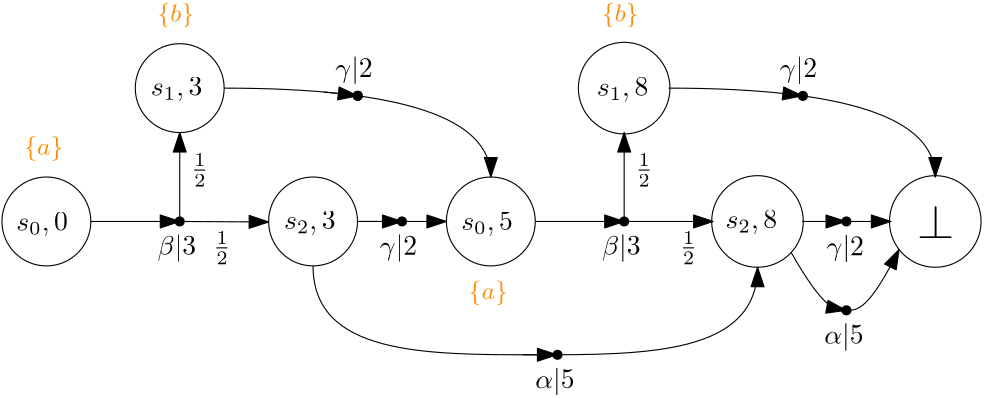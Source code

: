 <?xml version="1.0"?>
<!DOCTYPE ipe SYSTEM "ipe.dtd">
<ipe version="70206" creator="Ipe 7.2.6">
<info created="D:20161211221609" modified="D:20180308185043"/>
<ipestyle name="basic">
<symbol name="arrow/arc(spx)">
<path stroke="sym-stroke" fill="sym-stroke" pen="sym-pen">
0 0 m
-1 0.333 l
-1 -0.333 l
h
</path>
</symbol>
<symbol name="arrow/farc(spx)">
<path stroke="sym-stroke" fill="white" pen="sym-pen">
0 0 m
-1 0.333 l
-1 -0.333 l
h
</path>
</symbol>
<symbol name="arrow/ptarc(spx)">
<path stroke="sym-stroke" fill="sym-stroke" pen="sym-pen">
0 0 m
-1 0.333 l
-0.8 0 l
-1 -0.333 l
h
</path>
</symbol>
<symbol name="arrow/fptarc(spx)">
<path stroke="sym-stroke" fill="white" pen="sym-pen">
0 0 m
-1 0.333 l
-0.8 0 l
-1 -0.333 l
h
</path>
</symbol>
<symbol name="mark/circle(sx)" transformations="translations">
<path fill="sym-stroke">
0.6 0 0 0.6 0 0 e
0.4 0 0 0.4 0 0 e
</path>
</symbol>
<symbol name="mark/disk(sx)" transformations="translations">
<path fill="sym-stroke">
0.6 0 0 0.6 0 0 e
</path>
</symbol>
<symbol name="mark/fdisk(sfx)" transformations="translations">
<group>
<path fill="sym-fill">
0.5 0 0 0.5 0 0 e
</path>
<path fill="sym-stroke" fillrule="eofill">
0.6 0 0 0.6 0 0 e
0.4 0 0 0.4 0 0 e
</path>
</group>
</symbol>
<symbol name="mark/box(sx)" transformations="translations">
<path fill="sym-stroke" fillrule="eofill">
-0.6 -0.6 m
0.6 -0.6 l
0.6 0.6 l
-0.6 0.6 l
h
-0.4 -0.4 m
0.4 -0.4 l
0.4 0.4 l
-0.4 0.4 l
h
</path>
</symbol>
<symbol name="mark/square(sx)" transformations="translations">
<path fill="sym-stroke">
-0.6 -0.6 m
0.6 -0.6 l
0.6 0.6 l
-0.6 0.6 l
h
</path>
</symbol>
<symbol name="mark/fsquare(sfx)" transformations="translations">
<group>
<path fill="sym-fill">
-0.5 -0.5 m
0.5 -0.5 l
0.5 0.5 l
-0.5 0.5 l
h
</path>
<path fill="sym-stroke" fillrule="eofill">
-0.6 -0.6 m
0.6 -0.6 l
0.6 0.6 l
-0.6 0.6 l
h
-0.4 -0.4 m
0.4 -0.4 l
0.4 0.4 l
-0.4 0.4 l
h
</path>
</group>
</symbol>
<symbol name="mark/cross(sx)" transformations="translations">
<group>
<path fill="sym-stroke">
-0.43 -0.57 m
0.57 0.43 l
0.43 0.57 l
-0.57 -0.43 l
h
</path>
<path fill="sym-stroke">
-0.43 0.57 m
0.57 -0.43 l
0.43 -0.57 l
-0.57 0.43 l
h
</path>
</group>
</symbol>
<symbol name="arrow/fnormal(spx)">
<path stroke="sym-stroke" fill="white" pen="sym-pen">
0 0 m
-1 0.333 l
-1 -0.333 l
h
</path>
</symbol>
<symbol name="arrow/pointed(spx)">
<path stroke="sym-stroke" fill="sym-stroke" pen="sym-pen">
0 0 m
-1 0.333 l
-0.8 0 l
-1 -0.333 l
h
</path>
</symbol>
<symbol name="arrow/fpointed(spx)">
<path stroke="sym-stroke" fill="white" pen="sym-pen">
0 0 m
-1 0.333 l
-0.8 0 l
-1 -0.333 l
h
</path>
</symbol>
<symbol name="arrow/linear(spx)">
<path stroke="sym-stroke" pen="sym-pen">
-1 0.333 m
0 0 l
-1 -0.333 l
</path>
</symbol>
<symbol name="arrow/fdouble(spx)">
<path stroke="sym-stroke" fill="white" pen="sym-pen">
0 0 m
-1 0.333 l
-1 -0.333 l
h
-1 0 m
-2 0.333 l
-2 -0.333 l
h
</path>
</symbol>
<symbol name="arrow/double(spx)">
<path stroke="sym-stroke" fill="sym-stroke" pen="sym-pen">
0 0 m
-1 0.333 l
-1 -0.333 l
h
-1 0 m
-2 0.333 l
-2 -0.333 l
h
</path>
</symbol>
<pen name="heavier" value="0.8"/>
<pen name="fat" value="1.2"/>
<pen name="ultrafat" value="2"/>
<symbolsize name="large" value="5"/>
<symbolsize name="small" value="2"/>
<symbolsize name="tiny" value="1.1"/>
<arrowsize name="large" value="10"/>
<arrowsize name="small" value="5"/>
<arrowsize name="tiny" value="3"/>
<color name="red" value="1 0 0"/>
<color name="green" value="0 1 0"/>
<color name="blue" value="0 0 1"/>
<color name="yellow" value="1 1 0"/>
<color name="orange" value="1 0.647 0"/>
<color name="gold" value="1 0.843 0"/>
<color name="purple" value="0.627 0.125 0.941"/>
<color name="gray" value="0.745"/>
<color name="brown" value="0.647 0.165 0.165"/>
<color name="navy" value="0 0 0.502"/>
<color name="pink" value="1 0.753 0.796"/>
<color name="seagreen" value="0.18 0.545 0.341"/>
<color name="turquoise" value="0.251 0.878 0.816"/>
<color name="violet" value="0.933 0.51 0.933"/>
<color name="darkblue" value="0 0 0.545"/>
<color name="darkcyan" value="0 0.545 0.545"/>
<color name="darkgray" value="0.663"/>
<color name="darkgreen" value="0 0.392 0"/>
<color name="darkmagenta" value="0.545 0 0.545"/>
<color name="darkorange" value="1 0.549 0"/>
<color name="darkred" value="0.545 0 0"/>
<color name="lightblue" value="0.678 0.847 0.902"/>
<color name="lightcyan" value="0.878 1 1"/>
<color name="lightgray" value="0.827"/>
<color name="lightgreen" value="0.565 0.933 0.565"/>
<color name="lightyellow" value="1 1 0.878"/>
<dashstyle name="dashed" value="[4] 0"/>
<dashstyle name="dotted" value="[1 3] 0"/>
<dashstyle name="dash dotted" value="[4 2 1 2] 0"/>
<dashstyle name="dash dot dotted" value="[4 2 1 2 1 2] 0"/>
<textsize name="large" value="\large"/>
<textsize name="Large" value="\Large"/>
<textsize name="LARGE" value="\LARGE"/>
<textsize name="huge" value="\huge"/>
<textsize name="Huge" value="\Huge"/>
<textsize name="small" value="\small"/>
<textsize name="footnote" value="\footnotesize"/>
<textsize name="tiny" value="\tiny"/>
<textstyle name="center" begin="\begin{center}" end="\end{center}"/>
<textstyle name="itemize" begin="\begin{itemize}" end="\end{itemize}"/>
<textstyle name="item" begin="\begin{itemize}\item{}" end="\end{itemize}"/>
<gridsize name="4 pts" value="4"/>
<gridsize name="8 pts (~3 mm)" value="8"/>
<gridsize name="16 pts (~6 mm)" value="16"/>
<gridsize name="32 pts (~12 mm)" value="32"/>
<gridsize name="10 pts (~3.5 mm)" value="10"/>
<gridsize name="20 pts (~7 mm)" value="20"/>
<gridsize name="14 pts (~5 mm)" value="14"/>
<gridsize name="28 pts (~10 mm)" value="28"/>
<gridsize name="56 pts (~20 mm)" value="56"/>
<anglesize name="90 deg" value="90"/>
<anglesize name="60 deg" value="60"/>
<anglesize name="45 deg" value="45"/>
<anglesize name="30 deg" value="30"/>
<anglesize name="22.5 deg" value="22.5"/>
<opacity name="10%" value="0.1"/>
<opacity name="30%" value="0.3"/>
<opacity name="50%" value="0.5"/>
<opacity name="75%" value="0.75"/>
<tiling name="falling" angle="-60" step="4" width="1"/>
<tiling name="rising" angle="30" step="4" width="1"/>
</ipestyle>
<page>
<layer name="alpha"/>
<view layers="alpha" active="alpha"/>
<path layer="alpha" stroke="black">
16 0 0 16 48 736 e
</path>
<path stroke="black">
16 0 0 16 96 784 e
</path>
<path stroke="black">
16 0 0 16 144 736 e
</path>
<path stroke="black">
16 0 0 16 208 736 e
</path>
<path matrix="1 0 0 1 -64 0" stroke="black">
16.4924 0 0 16.4924 320 784 e
</path>
<path matrix="1 0 0 1 -64 0" stroke="black">
16.4924 0 0 16.4924 368 736 e
</path>
<path matrix="1 0 0 1 -64 0" stroke="black">
16.4924 0 0 16.4924 432 736 e
</path>
<path stroke="black" arrow="normal/normal">
64 736 m
96 736 l
</path>
<path stroke="black" arrow="normal/normal">
96 736 m
96 768 l
</path>
<path stroke="black" arrow="normal/normal">
96 736 m
128.001 735.813 l
</path>
<path matrix="1 0 0 1 -64 0" stroke="black" arrow="normal/normal">
288 736 m
320 736 l
</path>
<path matrix="1 0 0 1 -64 0" stroke="black" arrow="normal/normal">
320 736 m
320 768 l
</path>
<path matrix="1 0 0 1 -64 0" stroke="black" arrow="normal/normal">
320 736 m
352 736 l
</path>
<path matrix="1 0 0 1 -64 0" stroke="black" arrow="normal/normal">
384 736 m
416 736 l
</path>
<path stroke="black" arrow="normal/normal">
112 784 m
208 784
208 752 c
</path>
<path stroke="black" arrow="normal/normal">
144 720 m
144 688
224 688
304 688
304.029 719.508 c
</path>
<path stroke="black" arrow="normal/normal">
272 784 m
368 784
368 752 c
</path>
<use name="mark/disk(sx)" pos="96 736" size="normal" stroke="black"/>
<path stroke="black" arrow="normal/normal">
160 736 m
192 736 l
</path>
<use name="mark/disk(sx)" pos="176 736" size="normal" stroke="black"/>
<use name="mark/disk(sx)" pos="160.072 781.245" size="normal" stroke="black"/>
<use name="mark/disk(sx)" pos="160.072 781.245" size="normal" stroke="black"/>
<use name="mark/disk(sx)" pos="256 736" size="normal" stroke="black"/>
<use name="mark/disk(sx)" pos="232 688" size="normal" stroke="black"/>
<text matrix="1 0 0 1 -0.72194 2.14596" transformations="translations" pos="37.9076 730.581" stroke="black" type="label" width="18.549" height="6.428" depth="1.93" valign="baseline" style="math">s_0, 0</text>
<text matrix="1 0 0 1 -4 0" transformations="translations" pos="89.5783 781.309" stroke="black" type="label" width="18.549" height="6.428" depth="1.93" valign="baseline" style="math">s_1, 3</text>
<text matrix="1 0 0 1 -4 0" transformations="translations" pos="137.521 733.251" stroke="black" type="label" width="18.549" height="6.428" depth="1.93" valign="baseline" style="math">s_2, 3</text>
<text matrix="1 0 0 1 -4 0" transformations="translations" pos="201.353 732.887" stroke="black" type="label" width="18.549" height="6.428" depth="1.93" valign="baseline" style="math">s_0, 5</text>
<text matrix="1 0 0 1 -2.69081 0" transformations="translations" pos="248.816 781.256" stroke="black" type="label" width="18.549" height="6.428" depth="1.93" valign="baseline" style="math">s_1, 8</text>
<text matrix="1 0 0 1 -4 0" transformations="translations" pos="296.483 733.525" stroke="black" type="label" width="18.549" height="6.428" depth="1.93" valign="baseline" style="math">s_2, 8</text>
<text matrix="1 0 0 1 0.603744 -2.97186" transformations="translations" pos="360.841 732.903" stroke="black" type="label" width="13.39" height="11.955" depth="0" valign="baseline" size="LARGE" style="math">\bot</text>
<text matrix="1 0 0 1 0 4" transformations="translations" pos="88 720" stroke="black" type="label" width="13.91" height="7.473" depth="2.49" valign="baseline" style="math">\beta | 3</text>
<text matrix="1 0 0 1 -4 0" transformations="translations" pos="156 788" stroke="black" type="label" width="13.46" height="7.473" depth="2.49" valign="baseline" style="math">\gamma | 2</text>
<text matrix="1 0 0 1 -4 -4" transformations="translations" pos="172 728" stroke="black" type="label" width="13.46" height="7.473" depth="2.49" valign="baseline" style="math">\gamma | 2</text>
<text matrix="1 0 0 1 -4 -4" transformations="translations" pos="228 680" stroke="black" type="label" width="14.159" height="7.473" depth="2.49" valign="baseline" style="math">\alpha | 5</text>
<text matrix="1 0 0 1 -4 -4" transformations="translations" pos="252 728" stroke="black" type="label" width="13.91" height="7.473" depth="2.49" valign="baseline" style="math">\beta | 3</text>
<text matrix="1 0 0 1 -20 0" transformations="translations" pos="332 788" stroke="black" type="label" width="13.46" height="7.473" depth="2.49" valign="baseline" style="math">\gamma | 2</text>
<use name="mark/disk(sx)" pos="320.347 781.207" size="normal" stroke="black"/>
<use name="mark/disk(sx)" pos="336 736" size="normal" stroke="black"/>
<text matrix="1 0 0 1 -3.14055 -4.20776" transformations="translations" pos="332 728" stroke="black" type="label" width="13.46" height="7.473" depth="2.49" valign="baseline" style="math">\gamma | 2</text>
<text transformations="translations" pos="100 752" stroke="black" type="label" width="6.362" height="8.422" depth="3.43" valign="baseline" style="math">\frac{1}{2}</text>
<text matrix="1 0 0 1 0 -4" transformations="translations" pos="108 728" stroke="black" type="label" width="6.362" height="8.422" depth="3.43" valign="baseline" style="math">\frac{1}{2}</text>
<text transformations="translations" pos="260 752" stroke="black" type="label" width="6.362" height="8.422" depth="3.43" valign="baseline" style="math">\frac{1}{2}</text>
<text transformations="translations" pos="276 724" stroke="black" type="label" width="6.362" height="8.422" depth="3.43" valign="baseline" style="math">\frac{1}{2}</text>
<path stroke="black" arrow="normal/normal">
160 736 m
176 736 l
</path>
<path stroke="black" arrow="normal/normal">
147.933 782.602 m
152.316 782.181
160.057 781.247 c
</path>
<path stroke="black" arrow="normal/normal">
219.429 688.002 m
231.777 688.009 l
</path>
<path stroke="black" arrow="normal/normal">
313.6 782.044 m
320.117 781.239 l
</path>
<text matrix="1 0 0 1 8 -8" transformations="translations" pos="32 768" stroke="darkorange" type="label" width="14.097" height="6.726" depth="2.24" valign="baseline" size="small" style="math">\{a\}</text>
<text matrix="1 0 0 1 56 40" transformations="translations" pos="32 768" stroke="darkorange" type="label" width="13.164" height="6.726" depth="2.24" valign="baseline" size="small" style="math">\{b\}</text>
<text matrix="1 0 0 1 216 40" transformations="translations" pos="32 768" stroke="darkorange" type="label" width="13.164" height="6.726" depth="2.24" valign="baseline" size="small" style="math">\{b\}</text>
<text matrix="1 0 0 1 168 -60" transformations="translations" pos="32 768" stroke="darkorange" type="label" width="14.097" height="6.726" depth="2.24" valign="baseline" size="small" style="math">\{a\}</text>
<use name="mark/disk(sx)" pos="336 704" size="normal" stroke="black"/>
<text matrix="1 0 0 1 0 -4" transformations="translations" pos="328 696" stroke="black" type="label" width="14.159" height="7.473" depth="2.49" valign="baseline" style="math">\alpha | 5</text>
<path stroke="black" arrow="normal/normal">
330.668 736 m
335.668 736 l
</path>
<path stroke="black" arrow="normal/normal">
316.127 724.822 m
328 704
336 704
344 704
354.965 725.896 c
</path>
<path stroke="black" arrow="normal/normal">
331.688 704.781 m
335.871 704 l
</path>
</page>
</ipe>
